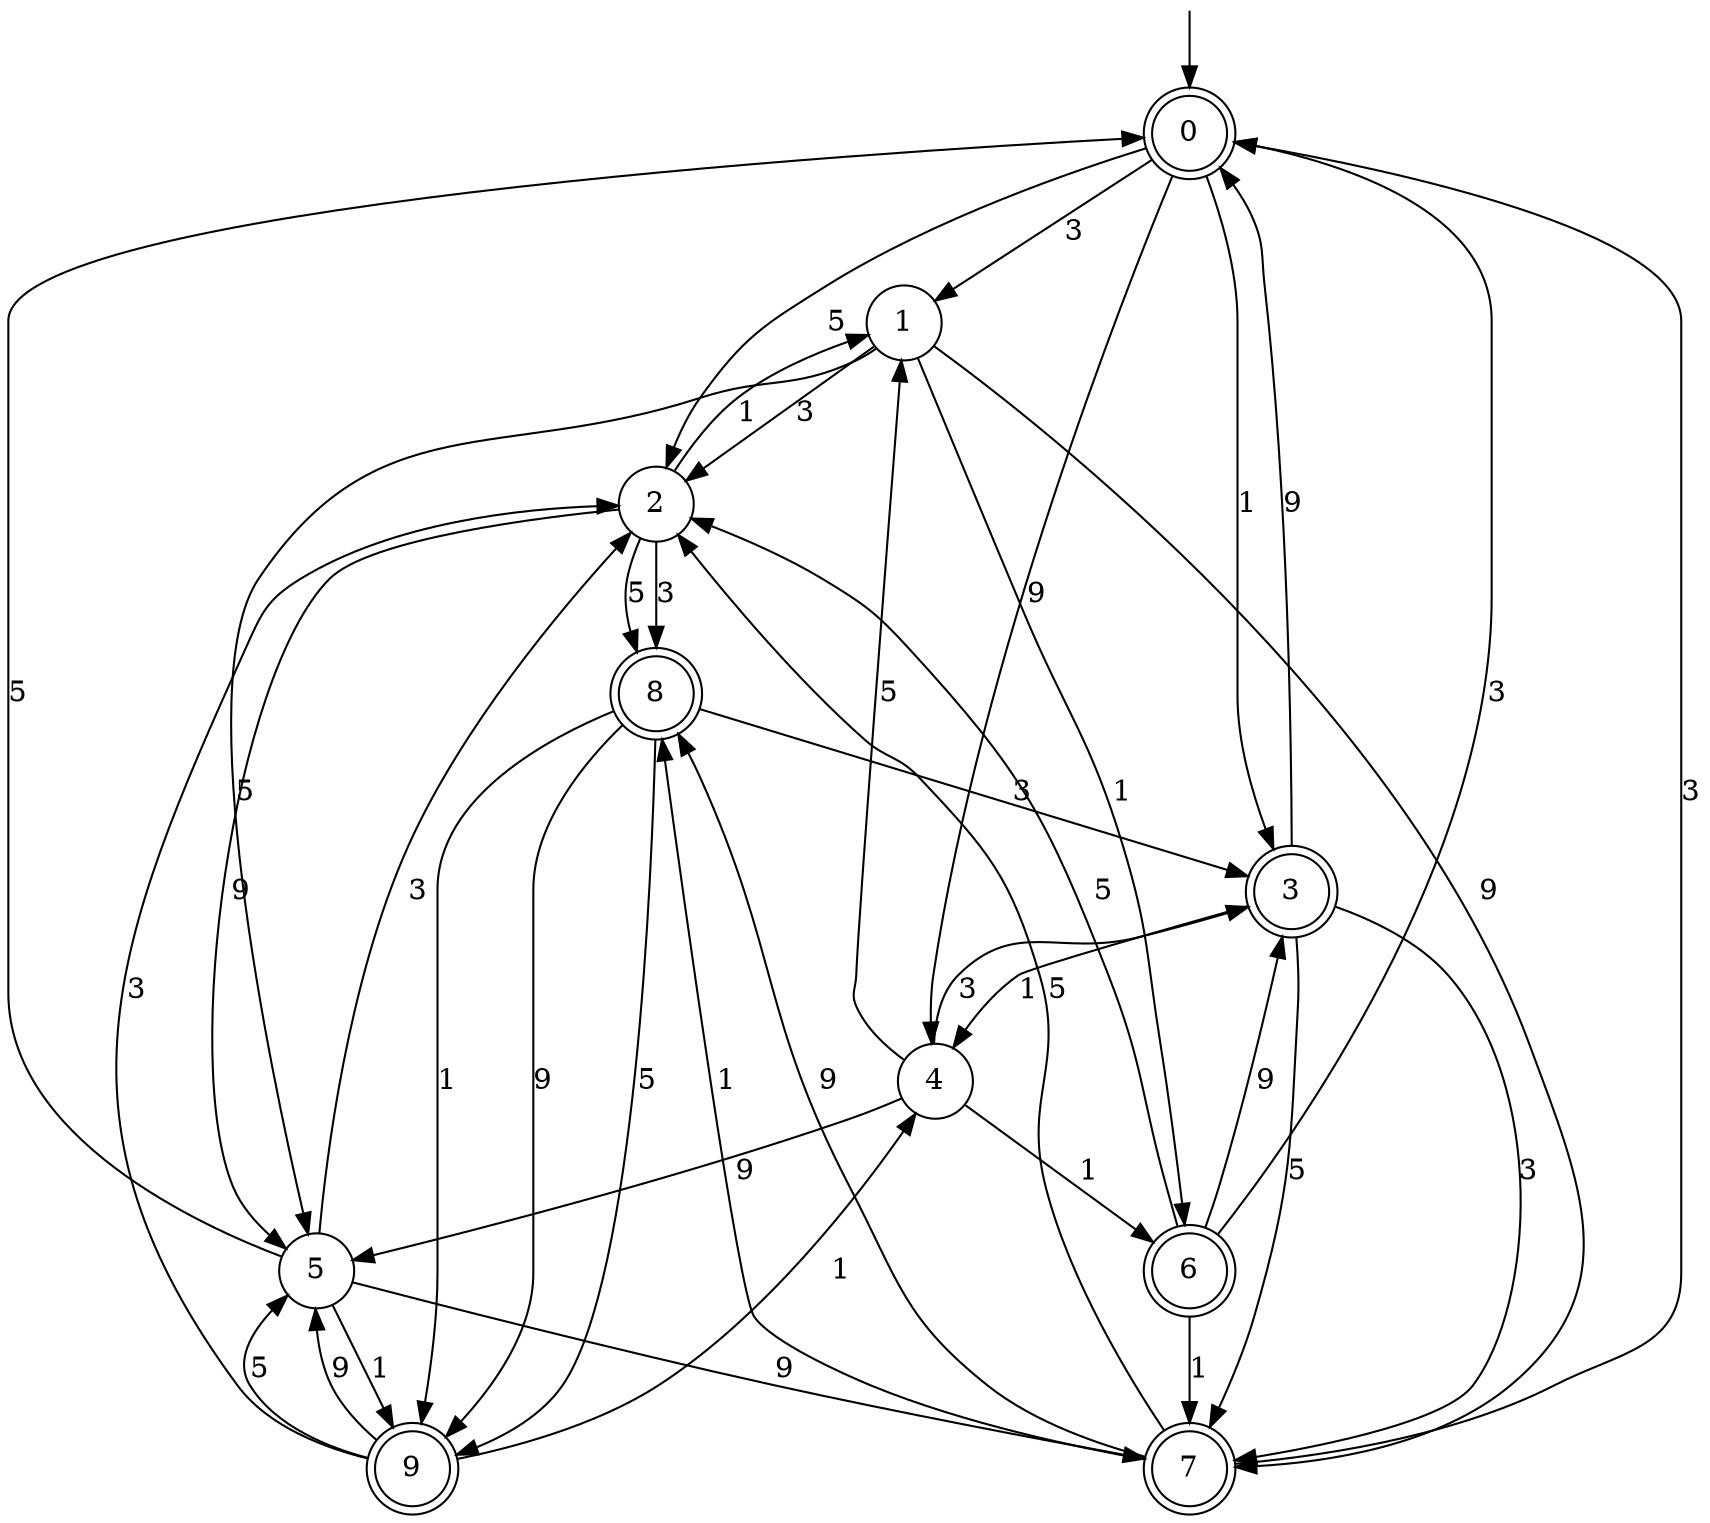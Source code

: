 digraph g {

	s0 [shape="doublecircle" label="0"];
	s1 [shape="circle" label="1"];
	s2 [shape="circle" label="2"];
	s3 [shape="doublecircle" label="3"];
	s4 [shape="circle" label="4"];
	s5 [shape="circle" label="5"];
	s6 [shape="doublecircle" label="6"];
	s7 [shape="doublecircle" label="7"];
	s8 [shape="doublecircle" label="8"];
	s9 [shape="doublecircle" label="9"];
	s0 -> s1 [label="3"];
	s0 -> s2 [label="5"];
	s0 -> s3 [label="1"];
	s0 -> s4 [label="9"];
	s1 -> s2 [label="3"];
	s1 -> s5 [label="5"];
	s1 -> s6 [label="1"];
	s1 -> s7 [label="9"];
	s2 -> s8 [label="3"];
	s2 -> s8 [label="5"];
	s2 -> s1 [label="1"];
	s2 -> s5 [label="9"];
	s3 -> s7 [label="3"];
	s3 -> s7 [label="5"];
	s3 -> s4 [label="1"];
	s3 -> s0 [label="9"];
	s4 -> s3 [label="3"];
	s4 -> s1 [label="5"];
	s4 -> s6 [label="1"];
	s4 -> s5 [label="9"];
	s5 -> s2 [label="3"];
	s5 -> s0 [label="5"];
	s5 -> s9 [label="1"];
	s5 -> s7 [label="9"];
	s6 -> s0 [label="3"];
	s6 -> s2 [label="5"];
	s6 -> s7 [label="1"];
	s6 -> s3 [label="9"];
	s7 -> s0 [label="3"];
	s7 -> s2 [label="5"];
	s7 -> s8 [label="1"];
	s7 -> s8 [label="9"];
	s8 -> s3 [label="3"];
	s8 -> s9 [label="5"];
	s8 -> s9 [label="1"];
	s8 -> s9 [label="9"];
	s9 -> s2 [label="3"];
	s9 -> s5 [label="5"];
	s9 -> s4 [label="1"];
	s9 -> s5 [label="9"];

__start0 [label="" shape="none" width="0" height="0"];
__start0 -> s0;

}

